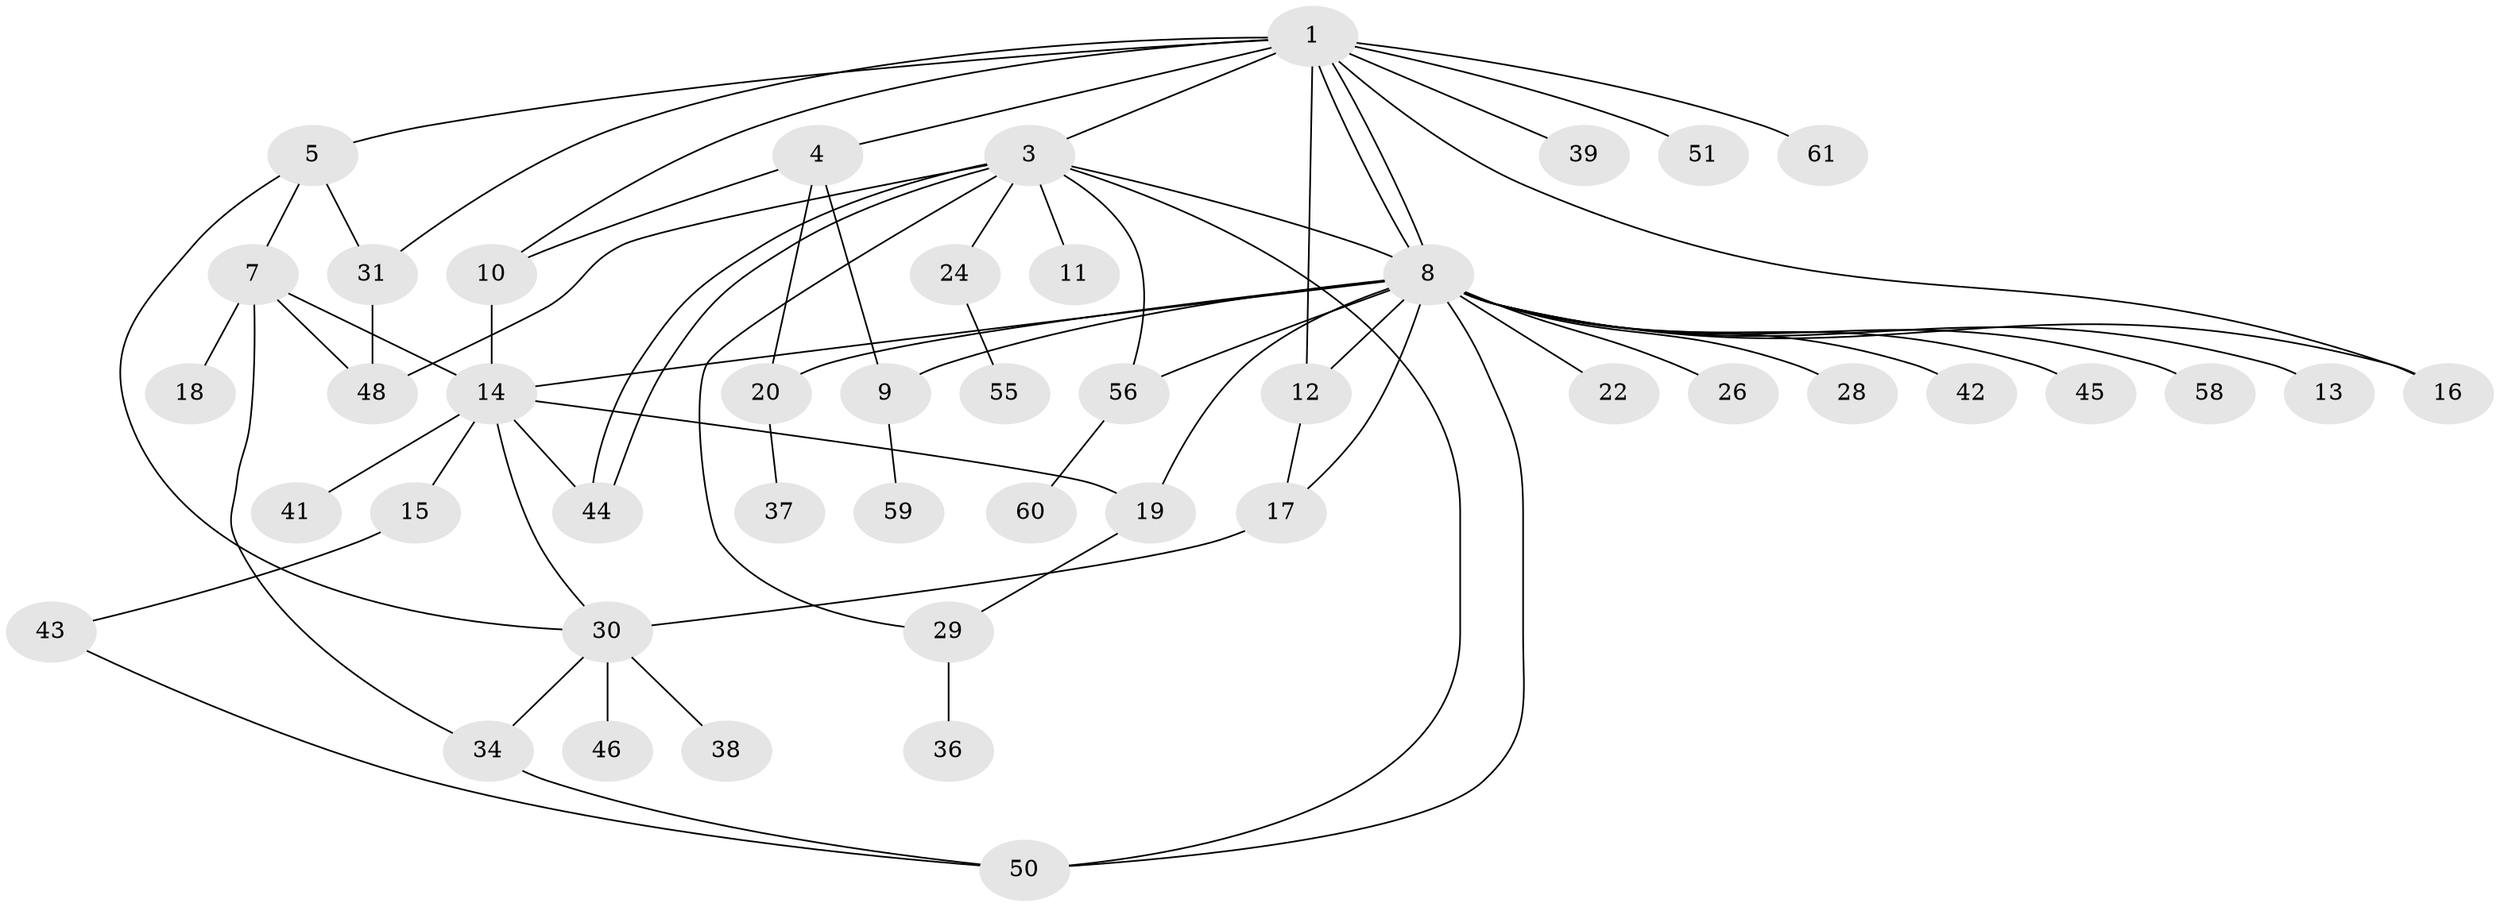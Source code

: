 // original degree distribution, {13: 0.015625, 1: 0.46875, 10: 0.015625, 4: 0.15625, 2: 0.125, 6: 0.015625, 18: 0.015625, 3: 0.15625, 7: 0.015625, 8: 0.015625}
// Generated by graph-tools (version 1.1) at 2025/41/03/06/25 10:41:50]
// undirected, 45 vertices, 68 edges
graph export_dot {
graph [start="1"]
  node [color=gray90,style=filled];
  1 [super="+2"];
  3 [super="+6"];
  4;
  5;
  7 [super="+49"];
  8 [super="+35"];
  9 [super="+47"];
  10 [super="+25"];
  11;
  12 [super="+21"];
  13;
  14 [super="+40"];
  15 [super="+32"];
  16 [super="+23"];
  17 [super="+27"];
  18;
  19;
  20;
  22;
  24 [super="+57"];
  26;
  28;
  29 [super="+52"];
  30 [super="+53"];
  31 [super="+33"];
  34;
  36;
  37;
  38;
  39;
  41;
  42;
  43 [super="+63"];
  44 [super="+54"];
  45;
  46;
  48 [super="+64"];
  50;
  51;
  55;
  56 [super="+62"];
  58;
  59;
  60;
  61;
  1 -- 3;
  1 -- 4;
  1 -- 5;
  1 -- 8;
  1 -- 8;
  1 -- 31;
  1 -- 39;
  1 -- 51;
  1 -- 61;
  1 -- 16;
  1 -- 12;
  1 -- 10;
  3 -- 11;
  3 -- 24;
  3 -- 29;
  3 -- 44;
  3 -- 44;
  3 -- 48;
  3 -- 56;
  3 -- 8;
  3 -- 50;
  4 -- 9;
  4 -- 10;
  4 -- 20;
  5 -- 7;
  5 -- 30;
  5 -- 31;
  7 -- 14;
  7 -- 18;
  7 -- 34;
  7 -- 48;
  8 -- 12 [weight=2];
  8 -- 13;
  8 -- 16;
  8 -- 17;
  8 -- 19;
  8 -- 20;
  8 -- 22;
  8 -- 26;
  8 -- 28;
  8 -- 42;
  8 -- 50;
  8 -- 56;
  8 -- 58;
  8 -- 14;
  8 -- 9;
  8 -- 45;
  9 -- 59;
  10 -- 14;
  12 -- 17;
  14 -- 15;
  14 -- 30;
  14 -- 41;
  14 -- 44;
  14 -- 19;
  15 -- 43;
  17 -- 30 [weight=2];
  19 -- 29;
  20 -- 37;
  24 -- 55;
  29 -- 36;
  30 -- 34;
  30 -- 38;
  30 -- 46;
  31 -- 48;
  34 -- 50;
  43 -- 50;
  56 -- 60;
}
